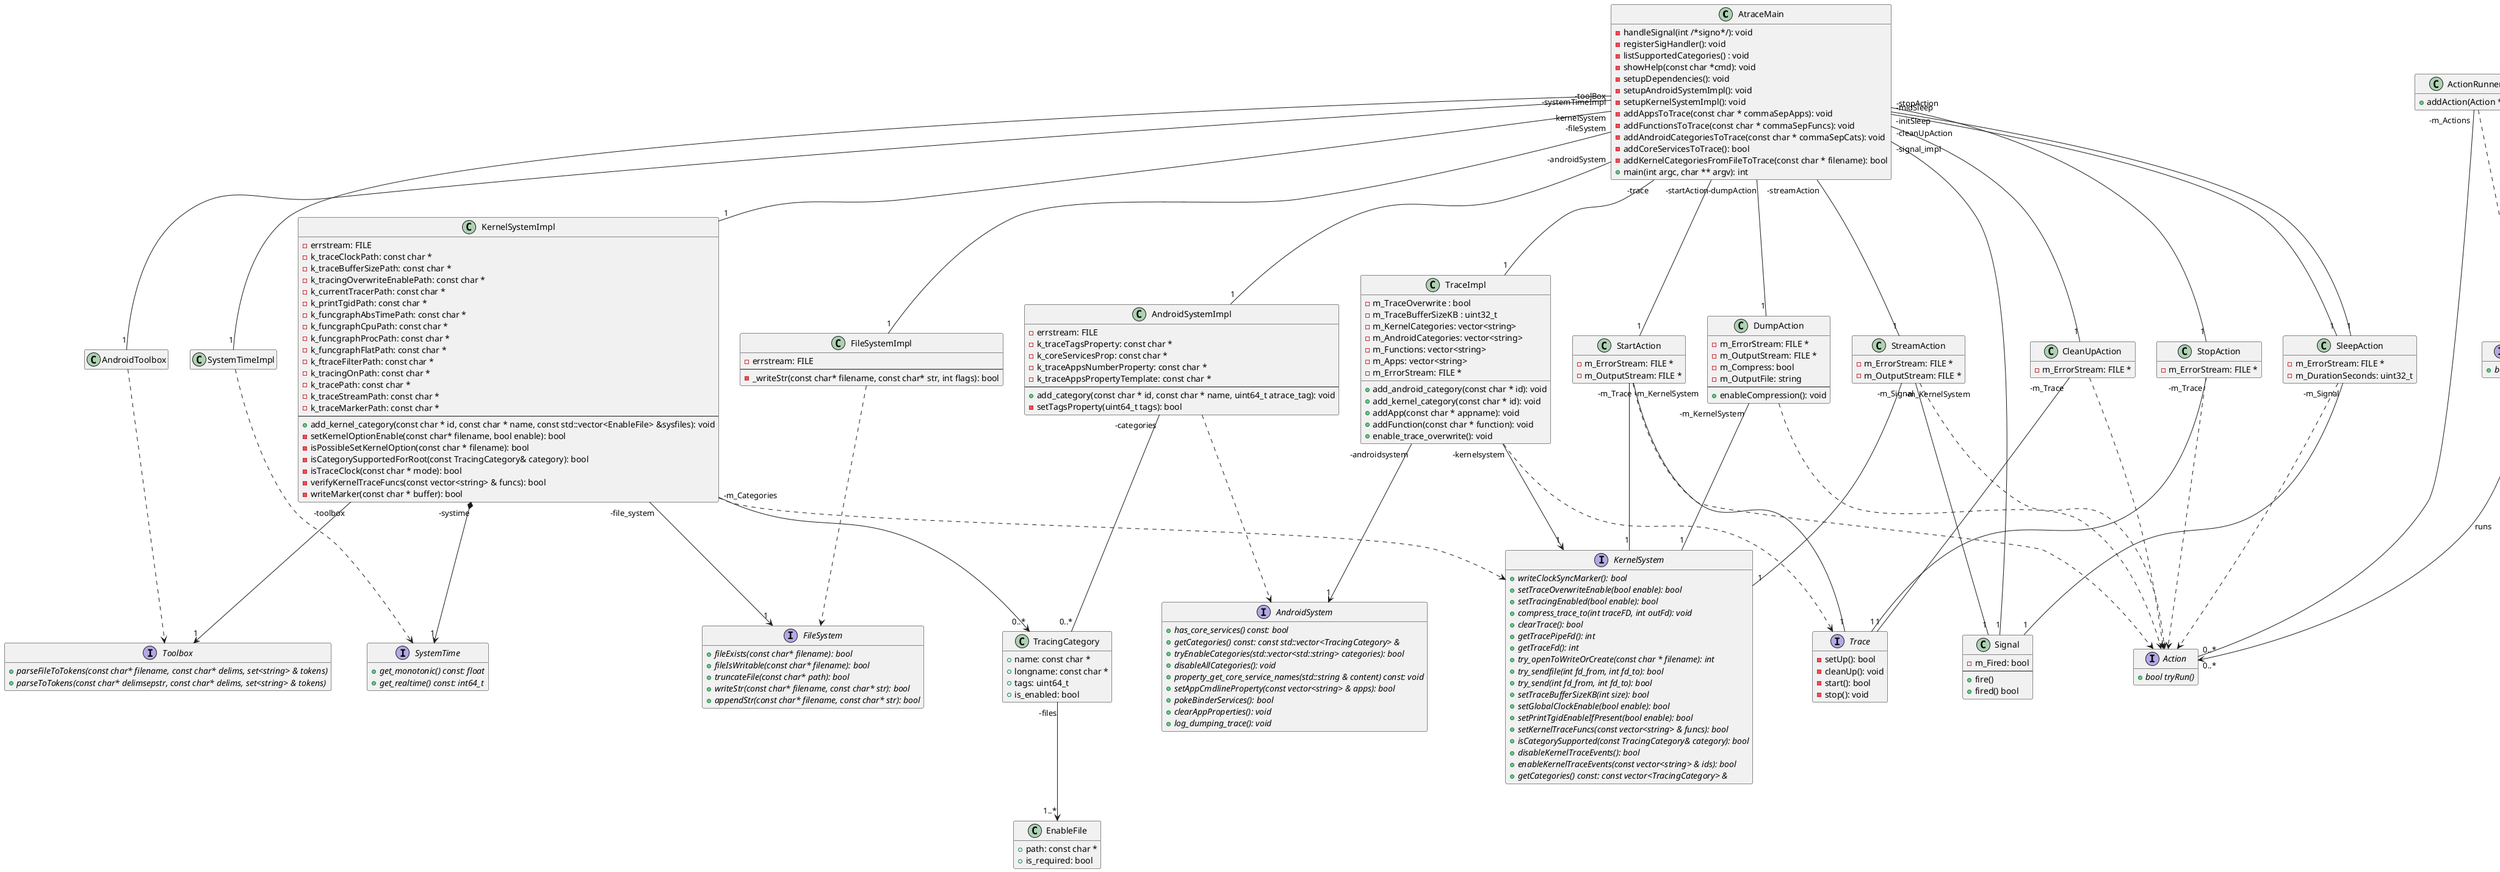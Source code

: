 @startuml

class AtraceMain {
 - handleSignal(int /*signo*/): void
 - registerSigHandler(): void
 - listSupportedCategories() : void
 - showHelp(const char *cmd): void
 - setupDependencies(): void
 - setupAndroidSystemImpl(): void
 - setupKernelSystemImpl(): void
 - addAppsToTrace(const char * commaSepApps): void
 - addFunctionsToTrace(const char * commaSepFuncs): void
 - addAndroidCategoriesToTrace(const char * commaSepCats): void
 - addCoreServicesToTrace(): bool
 - addKernelCategoriesFromFileToTrace(const char * filename): bool
 + main(int argc, char ** argv): int
}
hide AtraceMain fields

AtraceMain "-toolBox"        -- "1" AndroidToolbox
AtraceMain "-systemTimeImpl" -- "1" SystemTimeImpl
AtraceMain "-fileSystem"     -- "1" FileSystemImpl
AtraceMain "-kernelSystem"   -- "1" KernelSystemImpl
AtraceMain "-androidSystem"  -- "1" AndroidSystemImpl
AtraceMain "-trace"          -- "1" TraceImpl
AtraceMain "-initSleep"      -- "1" SleepAction
AtraceMain "-startAction"    -- "1" StartAction
AtraceMain "-midSleep"       -- "1" SleepAction
AtraceMain "-streamAction"   -- "1" StreamAction
AtraceMain "-stopAction"     -- "1" StopAction
AtraceMain "-dumpAction"     -- "1" DumpAction
AtraceMain "-cleanUpAction"  -- "1" CleanUpAction
AtraceMain "-signal_impl"    -- "1" Signal

interface Action {
  + {abstract} bool tryRun()
}
hide Action fields

interface ActionRunner {
  + {abstract} bool tryRunActions()
}
hide ActionRunner fields

ActionRunner --> "0..*" Action: runs

class ActionRunnerImpl {
  + addAction(Action * action)
}
hide ActionRunnerImpl fields

ActionRunnerImpl ..> ActionRunner
ActionRunnerImpl "-m_Actions" -- "0..*" Action

class CleanUpAction {
  - m_ErrorStream: FILE *
}
hide CleanUpAction methods

CleanUpAction ..> Action
CleanUpAction "-m_Trace" -- "1" Trace

class DumpAction {
  - m_ErrorStream: FILE *
  - m_OutputStream: FILE *
  - m_Compress: bool
  - m_OutputFile: string
  --
  + enableCompression(): void
}

DumpAction ..> Action
DumpAction "-m_KernelSystem" -- "1" KernelSystem

class SleepAction {
  - m_ErrorStream: FILE *
  - m_DurationSeconds: uint32_t
}
hide SleepAction methods

SleepAction ..> Action
SleepAction "-m_Signal" -- "1" Signal

class StartAction {
  - m_ErrorStream: FILE *
  - m_OutputStream: FILE *
}
hide StartAction methods

StartAction ..> Action
StartAction "-m_Trace" -- "1" Trace
StartAction "-m_KernelSystem" -- "1" KernelSystem

class StopAction {
  - m_ErrorStream: FILE *
}
hide StopAction methods

StopAction ..> Action
StopAction "-m_Trace" -- "1" Trace

class StreamAction {
  - m_ErrorStream: FILE *
  - m_OutputStream: FILE *
}
hide StreamAction methods

StreamAction ..> Action
StreamAction "-m_Signal" -- "1" Signal
StreamAction "-m_KernelSystem" -- "1" KernelSystem

class Signal {
  - m_Fired: bool
  --
  + fire()
  + fired() bool
}

interface Trace {
  - setUp(): bool 
  - cleanUp(): void 
  - start(): bool 
  - stop(): void 
}
hide Trace fields

class TraceImpl {
  - m_TraceOverwrite : bool
  - m_TraceBufferSizeKB : uint32_t
  - m_KernelCategories: vector<string>
  - m_AndroidCategories: vector<string>
  - m_Functions: vector<string>
  - m_Apps: vector<string>
  - m_ErrorStream: FILE *
  + add_android_category(const char * id): void
  + add_kernel_category(const char * id): void
  + addApp(const char * appname): void
  + addFunction(const char * function): void
  + enable_trace_overwrite(): void
}

TraceImpl ..> Trace
TraceImpl "-androidsystem" -->"1" AndroidSystem
TraceImpl "-kernelsystem" -->"1" KernelSystem


interface KernelSystem {
  + {abstract} writeClockSyncMarker(): bool 
  + {abstract} setTraceOverwriteEnable(bool enable): bool
  + {abstract} setTracingEnabled(bool enable): bool
  + {abstract} compress_trace_to(int traceFD, int outFd): void
  + {abstract} clearTrace(): bool
  + {abstract} getTracePipeFd(): int
  + {abstract} getTraceFd(): int
  + {abstract} try_openToWriteOrCreate(const char * filename): int
  + {abstract} try_sendfile(int fd_from, int fd_to): bool
  + {abstract} try_send(int fd_from, int fd_to): bool
  + {abstract} setTraceBufferSizeKB(int size): bool
  + {abstract} setGlobalClockEnable(bool enable): bool
  + {abstract} setPrintTgidEnableIfPresent(bool enable): bool
  + {abstract} setKernelTraceFuncs(const vector<string> & funcs): bool
  + {abstract} isCategorySupported(const TracingCategory& category): bool 
  + {abstract} disableKernelTraceEvents(): bool 
  + {abstract} enableKernelTraceEvents(const vector<string> & ids): bool
  + {abstract} getCategories() const: const vector<TracingCategory> &
}
hide KernelSystem fields

interface AndroidSystem {
  + {abstract} has_core_services() const: bool
  + {abstract} getCategories() const: const std::vector<TracingCategory> &
  + {abstract} tryEnableCategories(std::vector<std::string> categories): bool
  + {abstract} disableAllCategories(): void
  + {abstract} property_get_core_service_names(std::string & content) const: void
  + {abstract} setAppCmdlineProperty(const vector<string> & apps): bool
  + {abstract} pokeBinderServices(): bool
  + {abstract} clearAppProperties(): void
  + {abstract} log_dumping_trace(): void
}
hide AndroidSystem fields

interface SystemTime {
  + {abstract} get_monotonic() const: float
  + {abstract} get_realtime() const: int64_t
}
hide SystemTime fields

class TracingCategory {
  + name: const char *
  + longname: const char *
  + tags: uint64_t
  + is_enabled: bool
}
hide TracingCategory methods

TracingCategory "-files" --> "1..*" EnableFile

class EnableFile {
  + path: const char *
  + is_required: bool
}
hide EnableFile methods

class KernelSystemImpl {
  - errstream: FILE
  - k_traceClockPath: const char *
  - k_traceBufferSizePath: const char *
  - k_tracingOverwriteEnablePath: const char *
  - k_currentTracerPath: const char *
  - k_printTgidPath: const char *
  - k_funcgraphAbsTimePath: const char *
  - k_funcgraphCpuPath: const char *
  - k_funcgraphProcPath: const char *
  - k_funcgraphFlatPath: const char *
  - k_ftraceFilterPath: const char *
  - k_tracingOnPath: const char *
  - k_tracePath: const char *
  - k_traceStreamPath: const char *
  - k_traceMarkerPath: const char *
  --
  + add_kernel_category(const char * id, const char * name, const std::vector<EnableFile> &sysfiles): void
  - setKernelOptionEnable(const char* filename, bool enable): bool
  - isPossibleSetKernelOption(const char * filename): bool
  - isCategorySupportedForRoot(const TracingCategory& category): bool
  - isTraceClock(const char * mode): bool
  - verifyKernelTraceFuncs(const vector<string> & funcs): bool
  - writeMarker(const char * buffer): bool
}

KernelSystemImpl ..> KernelSystem
KernelSystemImpl "-file_system" --> "1" FileSystem
KernelSystemImpl "-toolbox" --> "1" Toolbox
KernelSystemImpl "-systime" *-->"1" SystemTime
KernelSystemImpl "-m_Categories " -->"0..*" TracingCategory

interface FileSystem {
  + {abstract} fileExists(const char* filename): bool
  + {abstract} fileIsWritable(const char* filename): bool
  + {abstract} truncateFile(const char* path): bool
  + {abstract} writeStr(const char* filename, const char* str): bool
  + {abstract} appendStr(const char* filename, const char* str): bool
}
hide FileSystem fields

class FileSystemImpl {
  - errstream: FILE
  --
  - _writeStr(const char* filename, const char* str, int flags): bool
}

FileSystemImpl ..> FileSystem

class AndroidSystemImpl {
  - errstream: FILE
  - k_traceTagsProperty: const char *
  - k_coreServicesProp: const char *
  - k_traceAppsNumberProperty: const char *
  - k_traceAppsPropertyTemplate: const char *
  --
  + add_category(const char * id, const char * name, uint64_t atrace_tag): void
  - setTagsProperty(uint64_t tags): bool
}

AndroidSystemImpl ..> AndroidSystem
AndroidSystemImpl "-categories" -- "0..*" TracingCategory

class SystemTimeImpl {
}
hide SystemTimeImpl methods
hide SystemTimeImpl fields

SystemTimeImpl ..> SystemTime

interface Toolbox {
  + {abstract} parseFileToTokens(const char* filename, const char* delims, set<string> & tokens)
  + {abstract} parseToTokens(const char* delimsepstr, const char* delims, set<string> & tokens)
}
hide Toolbox fields

class AndroidToolbox {
}
hide AndroidToolbox fields
hide AndroidToolbox methods

AndroidToolbox ..> Toolbox

@enduml